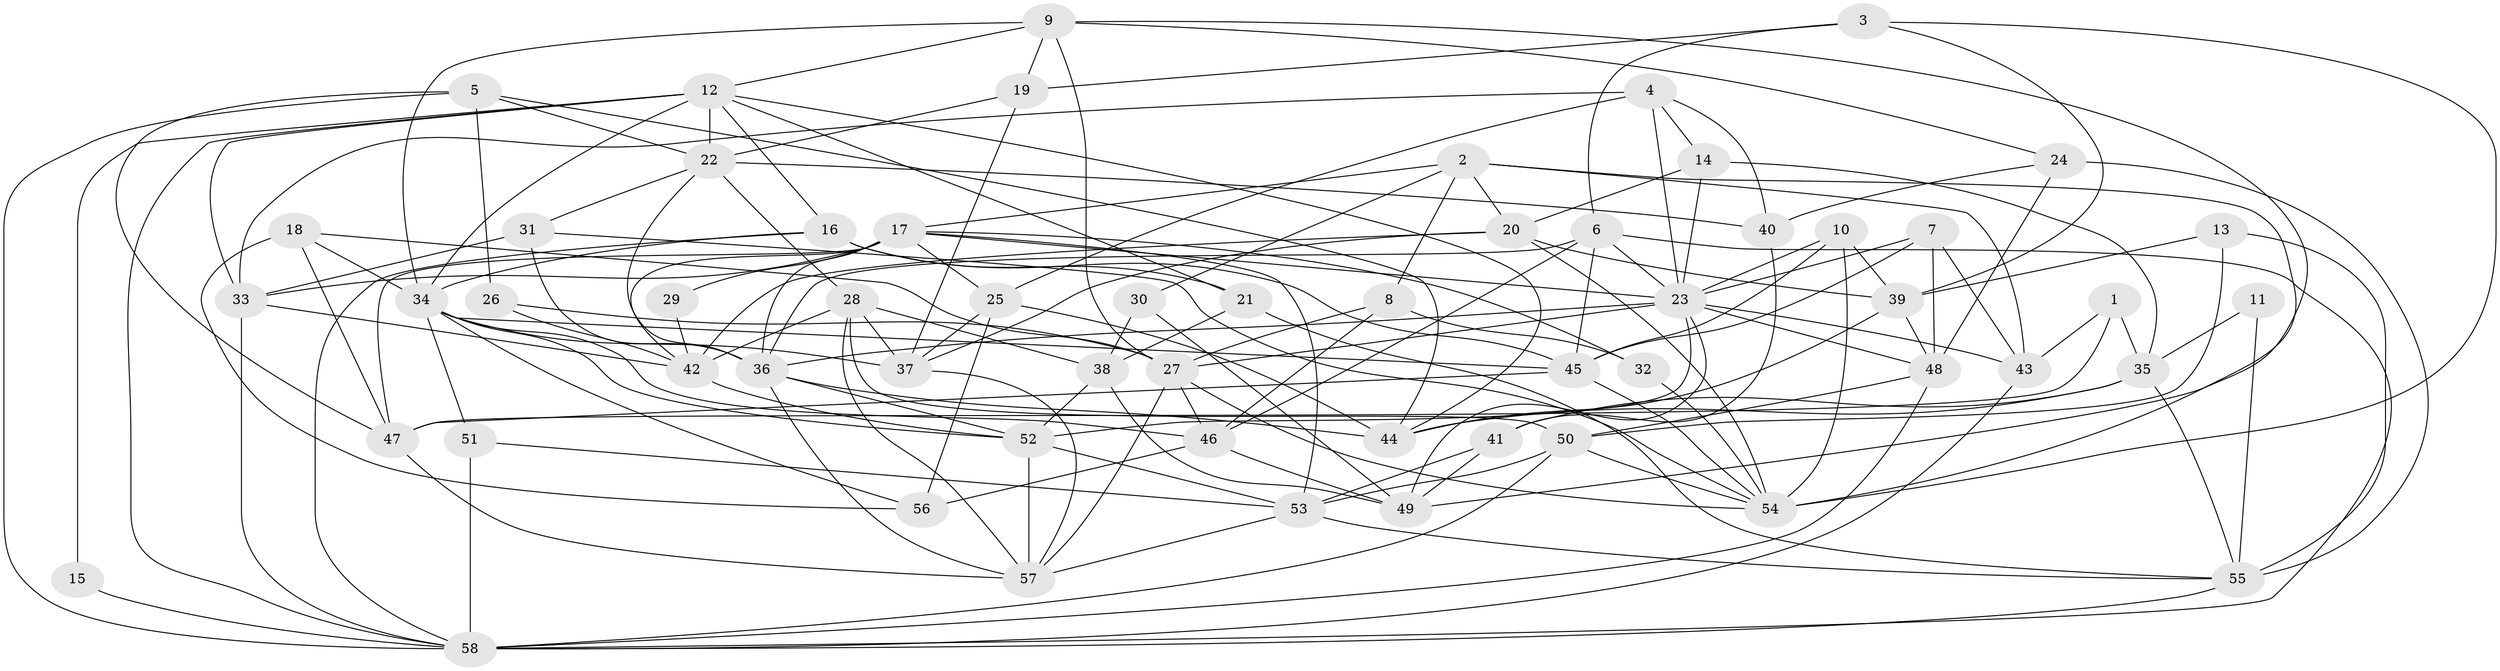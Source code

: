// original degree distribution, {4: 0.3103448275862069, 3: 0.27586206896551724, 7: 0.02586206896551724, 2: 0.11206896551724138, 5: 0.14655172413793102, 6: 0.1206896551724138, 8: 0.008620689655172414}
// Generated by graph-tools (version 1.1) at 2025/50/03/09/25 03:50:02]
// undirected, 58 vertices, 161 edges
graph export_dot {
graph [start="1"]
  node [color=gray90,style=filled];
  1;
  2;
  3;
  4;
  5;
  6;
  7;
  8;
  9;
  10;
  11;
  12;
  13;
  14;
  15;
  16;
  17;
  18;
  19;
  20;
  21;
  22;
  23;
  24;
  25;
  26;
  27;
  28;
  29;
  30;
  31;
  32;
  33;
  34;
  35;
  36;
  37;
  38;
  39;
  40;
  41;
  42;
  43;
  44;
  45;
  46;
  47;
  48;
  49;
  50;
  51;
  52;
  53;
  54;
  55;
  56;
  57;
  58;
  1 -- 35 [weight=1.0];
  1 -- 43 [weight=1.0];
  1 -- 47 [weight=1.0];
  2 -- 8 [weight=1.0];
  2 -- 17 [weight=1.0];
  2 -- 20 [weight=1.0];
  2 -- 30 [weight=1.0];
  2 -- 43 [weight=1.0];
  2 -- 54 [weight=1.0];
  3 -- 6 [weight=1.0];
  3 -- 19 [weight=1.0];
  3 -- 39 [weight=1.0];
  3 -- 54 [weight=1.0];
  4 -- 14 [weight=1.0];
  4 -- 23 [weight=1.0];
  4 -- 25 [weight=1.0];
  4 -- 33 [weight=1.0];
  4 -- 40 [weight=1.0];
  5 -- 22 [weight=1.0];
  5 -- 26 [weight=1.0];
  5 -- 44 [weight=1.0];
  5 -- 47 [weight=1.0];
  5 -- 58 [weight=1.0];
  6 -- 23 [weight=1.0];
  6 -- 36 [weight=1.0];
  6 -- 45 [weight=1.0];
  6 -- 46 [weight=1.0];
  6 -- 58 [weight=1.0];
  7 -- 23 [weight=1.0];
  7 -- 43 [weight=1.0];
  7 -- 45 [weight=1.0];
  7 -- 48 [weight=1.0];
  8 -- 27 [weight=1.0];
  8 -- 32 [weight=1.0];
  8 -- 46 [weight=1.0];
  9 -- 12 [weight=1.0];
  9 -- 19 [weight=1.0];
  9 -- 24 [weight=1.0];
  9 -- 27 [weight=1.0];
  9 -- 34 [weight=1.0];
  9 -- 49 [weight=1.0];
  10 -- 23 [weight=1.0];
  10 -- 39 [weight=1.0];
  10 -- 45 [weight=1.0];
  10 -- 54 [weight=1.0];
  11 -- 35 [weight=1.0];
  11 -- 55 [weight=1.0];
  12 -- 15 [weight=1.0];
  12 -- 16 [weight=1.0];
  12 -- 21 [weight=1.0];
  12 -- 22 [weight=1.0];
  12 -- 33 [weight=1.0];
  12 -- 34 [weight=1.0];
  12 -- 44 [weight=1.0];
  12 -- 58 [weight=1.0];
  13 -- 39 [weight=1.0];
  13 -- 50 [weight=1.0];
  13 -- 55 [weight=1.0];
  14 -- 20 [weight=1.0];
  14 -- 23 [weight=2.0];
  14 -- 35 [weight=1.0];
  15 -- 58 [weight=1.0];
  16 -- 21 [weight=1.0];
  16 -- 34 [weight=1.0];
  16 -- 45 [weight=1.0];
  16 -- 58 [weight=1.0];
  17 -- 23 [weight=1.0];
  17 -- 25 [weight=1.0];
  17 -- 29 [weight=1.0];
  17 -- 32 [weight=1.0];
  17 -- 33 [weight=1.0];
  17 -- 36 [weight=2.0];
  17 -- 42 [weight=1.0];
  17 -- 47 [weight=1.0];
  17 -- 53 [weight=1.0];
  18 -- 27 [weight=1.0];
  18 -- 34 [weight=1.0];
  18 -- 47 [weight=1.0];
  18 -- 56 [weight=1.0];
  19 -- 22 [weight=1.0];
  19 -- 37 [weight=1.0];
  20 -- 37 [weight=1.0];
  20 -- 39 [weight=1.0];
  20 -- 42 [weight=1.0];
  20 -- 54 [weight=1.0];
  21 -- 38 [weight=1.0];
  21 -- 55 [weight=1.0];
  22 -- 28 [weight=1.0];
  22 -- 31 [weight=1.0];
  22 -- 36 [weight=1.0];
  22 -- 40 [weight=1.0];
  23 -- 27 [weight=1.0];
  23 -- 36 [weight=1.0];
  23 -- 43 [weight=1.0];
  23 -- 48 [weight=1.0];
  23 -- 49 [weight=1.0];
  23 -- 52 [weight=1.0];
  24 -- 40 [weight=1.0];
  24 -- 48 [weight=1.0];
  24 -- 55 [weight=1.0];
  25 -- 37 [weight=1.0];
  25 -- 44 [weight=1.0];
  25 -- 56 [weight=2.0];
  26 -- 27 [weight=1.0];
  26 -- 42 [weight=1.0];
  27 -- 46 [weight=1.0];
  27 -- 54 [weight=1.0];
  27 -- 57 [weight=1.0];
  28 -- 37 [weight=1.0];
  28 -- 38 [weight=1.0];
  28 -- 42 [weight=1.0];
  28 -- 50 [weight=1.0];
  28 -- 57 [weight=1.0];
  29 -- 42 [weight=1.0];
  30 -- 38 [weight=1.0];
  30 -- 49 [weight=1.0];
  31 -- 33 [weight=2.0];
  31 -- 36 [weight=1.0];
  31 -- 54 [weight=1.0];
  32 -- 54 [weight=1.0];
  33 -- 42 [weight=1.0];
  33 -- 58 [weight=1.0];
  34 -- 37 [weight=1.0];
  34 -- 45 [weight=1.0];
  34 -- 46 [weight=1.0];
  34 -- 51 [weight=1.0];
  34 -- 52 [weight=1.0];
  34 -- 56 [weight=1.0];
  35 -- 41 [weight=1.0];
  35 -- 44 [weight=1.0];
  35 -- 55 [weight=1.0];
  36 -- 44 [weight=1.0];
  36 -- 52 [weight=1.0];
  36 -- 57 [weight=1.0];
  37 -- 57 [weight=1.0];
  38 -- 49 [weight=1.0];
  38 -- 52 [weight=1.0];
  39 -- 44 [weight=1.0];
  39 -- 48 [weight=1.0];
  40 -- 41 [weight=1.0];
  41 -- 49 [weight=1.0];
  41 -- 53 [weight=1.0];
  42 -- 52 [weight=1.0];
  43 -- 58 [weight=1.0];
  45 -- 47 [weight=1.0];
  45 -- 54 [weight=1.0];
  46 -- 49 [weight=1.0];
  46 -- 56 [weight=1.0];
  47 -- 57 [weight=1.0];
  48 -- 50 [weight=1.0];
  48 -- 58 [weight=1.0];
  50 -- 53 [weight=1.0];
  50 -- 54 [weight=1.0];
  50 -- 58 [weight=1.0];
  51 -- 53 [weight=1.0];
  51 -- 58 [weight=1.0];
  52 -- 53 [weight=1.0];
  52 -- 57 [weight=1.0];
  53 -- 55 [weight=1.0];
  53 -- 57 [weight=1.0];
  55 -- 58 [weight=1.0];
}
